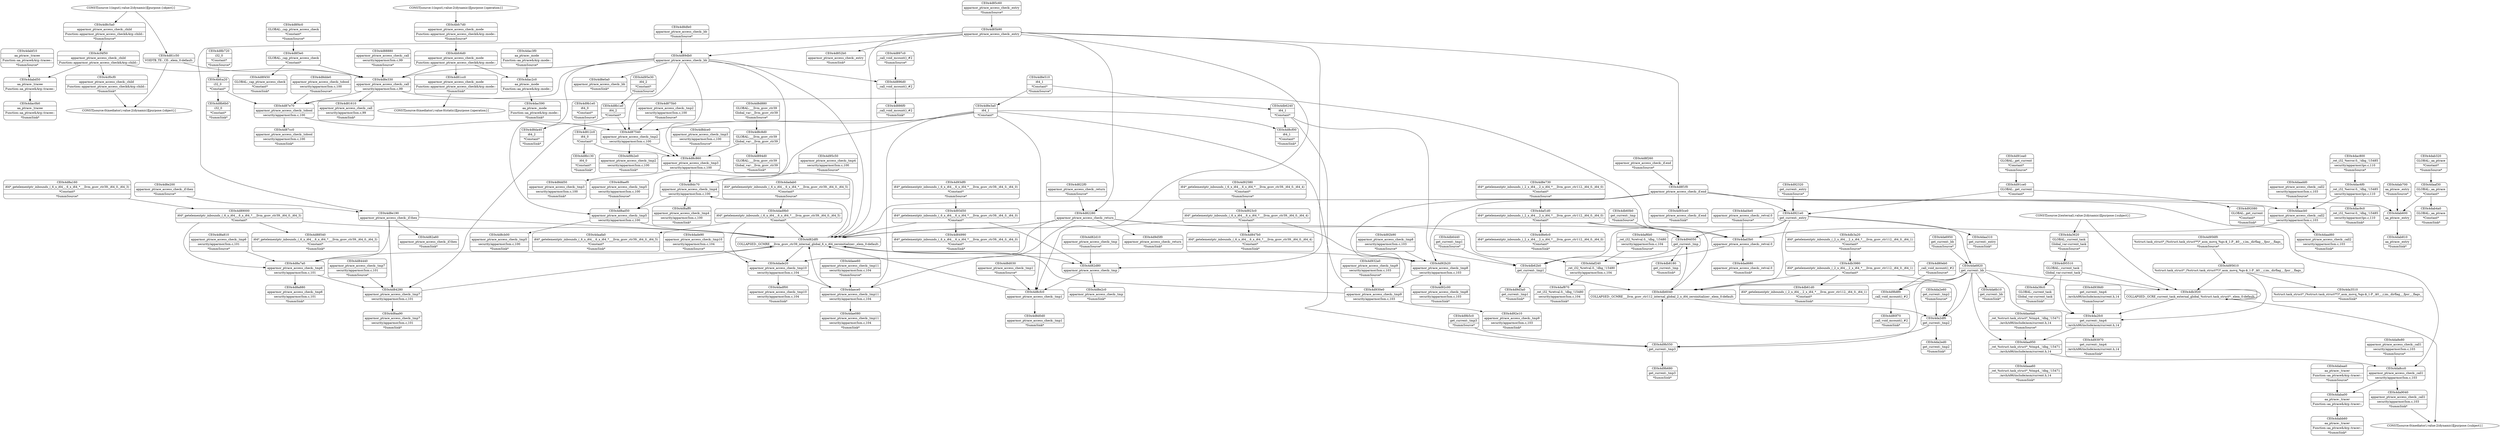 digraph {
	CE0x4d852b0 [shape=record,shape=Mrecord,label="{CE0x4d852b0|apparmor_ptrace_access_check:_entry|*SummSink*}"]
	CE0x4d89db0 [shape=record,shape=Mrecord,label="{CE0x4d89db0|apparmor_ptrace_access_check:_bb}"]
	CE0x4d81c50 [shape=record,shape=Mrecord,label="{CE0x4d81c50|VOIDTB_TE:_CE:_elem_0:default:}"]
	CE0x4d87540 [shape=record,shape=Mrecord,label="{CE0x4d87540|apparmor_ptrace_access_check:_tmp2|security/apparmor/lsm.c,100}"]
	CE0x4dab600 [shape=record,shape=Mrecord,label="{CE0x4dab600|aa_ptrace:_entry}"]
	CE0x4d95e30 [shape=record,shape=Mrecord,label="{CE0x4d95e30|i64_2|*Constant*|*SummSource*}"]
	CE0x4d8c5a0 [shape=record,shape=Mrecord,label="{CE0x4d8c5a0|apparmor_ptrace_access_check:_child|Function::apparmor_ptrace_access_check&Arg::child::|*SummSource*}"]
	CE0x4d87cc0 [shape=record,shape=Mrecord,label="{CE0x4d87cc0|apparmor_ptrace_access_check:_tobool|security/apparmor/lsm.c,100|*SummSink*}"]
	"CONST[source:1(input),value:2(dynamic)][purpose:{object}]"
	CE0x4d812c0 [shape=record,shape=Mrecord,label="{CE0x4d812c0|i64_0|*Constant*}"]
	CE0x4d84280 [shape=record,shape=Mrecord,label="{CE0x4d84280|apparmor_ptrace_access_check:_tmp7|security/apparmor/lsm.c,101}"]
	CE0x4da2e60 [shape=record,shape=Mrecord,label="{CE0x4da2e60|get_current:_tmp2|*SummSource*}"]
	CE0x4d8b6b0 [shape=record,shape=Mrecord,label="{CE0x4d8b6b0|i32_0|*Constant*|*SummSink*}"]
	"CONST[source:2(external),value:2(dynamic)][purpose:{subject}]"
	CE0x4d8f260 [shape=record,shape=Mrecord,label="{CE0x4d8f260|apparmor_ptrace_access_check:_if.end|*SummSource*}"]
	CE0x4d8dfe0 [shape=record,shape=Mrecord,label="{CE0x4d8dfe0|apparmor_ptrace_access_check:_bb|*SummSource*}"]
	"CONST[source:1(input),value:2(dynamic)][purpose:{operation}]"
	CE0x4d8dc70 [shape=record,shape=Mrecord,label="{CE0x4d8dc70|apparmor_ptrace_access_check:_tmp4|security/apparmor/lsm.c,100}"]
	CE0x4d822f0 [shape=record,shape=Mrecord,label="{CE0x4d822f0|apparmor_ptrace_access_check:_return|*SummSource*}"]
	"CONST[source:0(mediator),value:2(dynamic)][purpose:{subject}]"
	CE0x4d8a810 [shape=record,shape=Mrecord,label="{CE0x4d8a810|apparmor_ptrace_access_check:_tmp6|security/apparmor/lsm.c,101|*SummSource*}"]
	CE0x4d82df0 [shape=record,shape=Mrecord,label="{CE0x4d82df0|COLLAPSED:_GCMRE___llvm_gcov_ctr39_internal_global_6_x_i64_zeroinitializer:_elem_0:default:}"]
	CE0x4db3980 [shape=record,shape=Mrecord,label="{CE0x4db3980|i64*_getelementptr_inbounds_(_2_x_i64_,_2_x_i64_*___llvm_gcov_ctr112,_i64_0,_i64_1)|*Constant*}"]
	CE0x4db60b0 [shape=record,shape=Mrecord,label="{CE0x4db60b0|get_current:_tmp|*SummSource*}"]
	CE0x4d82a60 [shape=record,shape=Mrecord,label="{CE0x4d82a60|apparmor_ptrace_access_check:_if.then|*SummSink*}"]
	CE0x4daacb0 [shape=record,shape=Mrecord,label="{CE0x4daacb0|apparmor_ptrace_access_check:_call2|security/apparmor/lsm.c,103}"]
	CE0x4d91ea0 [shape=record,shape=Mrecord,label="{CE0x4d91ea0|GLOBAL:_get_current|*Constant*|*SummSource*}"]
	CE0x4d92e10 [shape=record,shape=Mrecord,label="{CE0x4d92e10|apparmor_ptrace_access_check:_tmp9|security/apparmor/lsm.c,103|*SummSink*}"]
	CE0x4db6240 [shape=record,shape=Mrecord,label="{CE0x4db6240|i64_1|*Constant*}"]
	CE0x4d896d0 [shape=record,shape=Mrecord,label="{CE0x4d896d0|_call_void_mcount()_#2}"]
	CE0x4d9d5f0 [shape=record,shape=Mrecord,label="{CE0x4d9d5f0|apparmor_ptrace_access_check:_return|*SummSink*}"]
	CE0x4dad9b0 [shape=record,shape=Mrecord,label="{CE0x4dad9b0|i64*_getelementptr_inbounds_(_6_x_i64_,_6_x_i64_*___llvm_gcov_ctr39,_i64_0,_i64_5)|*Constant*}"]
	CE0x4dab320 [shape=record,shape=Mrecord,label="{CE0x4dab320|GLOBAL:_aa_ptrace|*Constant*|*SummSource*}"]
	CE0x4db3a20 [shape=record,shape=Mrecord,label="{CE0x4db3a20|i64*_getelementptr_inbounds_(_2_x_i64_,_2_x_i64_*___llvm_gcov_ctr112,_i64_0,_i64_1)|*Constant*|*SummSource*}"]
	CE0x4daba00 [shape=record,shape=Mrecord,label="{CE0x4daba00|aa_ptrace:_tracer|Function::aa_ptrace&Arg::tracer::}"]
	CE0x4d8a880 [shape=record,shape=Mrecord,label="{CE0x4d8a880|apparmor_ptrace_access_check:_tmp6|security/apparmor/lsm.c,101|*SummSink*}"]
	CE0x4dac0b0 [shape=record,shape=Mrecord,label="{CE0x4dac0b0|aa_ptrace:_tracee|Function::aa_ptrace&Arg::tracee::|*SummSink*}"]
	CE0x4d91ce0 [shape=record,shape=Mrecord,label="{CE0x4d91ce0|GLOBAL:_get_current|*Constant*}"]
	CE0x4d82280 [shape=record,shape=Mrecord,label="{CE0x4d82280|apparmor_ptrace_access_check:_return}"]
	CE0x4d8cf00 [shape=record,shape=Mrecord,label="{CE0x4d8cf00|i64_1|*Constant*|*SummSink*}"]
	CE0x4d8aa90 [shape=record,shape=Mrecord,label="{CE0x4d8aa90|apparmor_ptrace_access_check:_tmp7|security/apparmor/lsm.c,101|*SummSink*}"]
	CE0x4d956f0 [shape=record,shape=Mrecord,label="{CE0x4d956f0|%struct.task_struct*_(%struct.task_struct**)*_asm_movq_%gs:$_1:P_,$0_,_r,im,_dirflag_,_fpsr_,_flags_|*SummSource*}"]
	CE0x4bfc7d0 [shape=record,shape=Mrecord,label="{CE0x4bfc7d0|apparmor_ptrace_access_check:_mode|Function::apparmor_ptrace_access_check&Arg::mode::|*SummSource*}"]
	CE0x4d85c60 [shape=record,shape=Mrecord,label="{CE0x4d85c60|apparmor_ptrace_access_check:_entry|*SummSource*}"]
	CE0x4d85b90 [shape=record,shape=Mrecord,label="{CE0x4d85b90|apparmor_ptrace_access_check:_entry}"]
	CE0x4d8aff0 [shape=record,shape=Mrecord,label="{CE0x4d8aff0|apparmor_ptrace_access_check:_tmp4|security/apparmor/lsm.c,100|*SummSink*}"]
	CE0x4daf1d0 [shape=record,shape=Mrecord,label="{CE0x4daf1d0|i64*_getelementptr_inbounds_(_2_x_i64_,_2_x_i64_*___llvm_gcov_ctr112,_i64_0,_i64_0)|*Constant*}"]
	CE0x4d894d0 [shape=record,shape=Mrecord,label="{CE0x4d894d0|GLOBAL:___llvm_gcov_ctr39|Global_var:__llvm_gcov_ctr39|*SummSink*}"]
	CE0x4dac6f0 [shape=record,shape=Mrecord,label="{CE0x4dac6f0|_ret_i32_%error.0,_!dbg_!15485|security/apparmor/ipc.c,110}"]
	CE0x4d84440 [shape=record,shape=Mrecord,label="{CE0x4d84440|apparmor_ptrace_access_check:_tmp7|security/apparmor/lsm.c,101|*SummSource*}"]
	CE0x4d9d3a0 [shape=record,shape=Mrecord,label="{CE0x4d9d3a0|get_current:_tmp1|*SummSink*}"]
	CE0x4dadf00 [shape=record,shape=Mrecord,label="{CE0x4dadf00|apparmor_ptrace_access_check:_tmp10|security/apparmor/lsm.c,104|*SummSink*}"]
	CE0x4daf870 [shape=record,shape=Mrecord,label="{CE0x4daf870|_ret_i32_%retval.0,_!dbg_!15480|security/apparmor/lsm.c,104|*SummSink*}"]
	CE0x4d93ce0 [shape=record,shape=Mrecord,label="{CE0x4d93ce0|apparmor_ptrace_access_check:_if.end|*SummSink*}"]
	CE0x4da8e80 [shape=record,shape=Mrecord,label="{CE0x4da8e80|apparmor_ptrace_access_check:_call1|security/apparmor/lsm.c,103|*SummSource*}"]
	CE0x4d92b20 [shape=record,shape=Mrecord,label="{CE0x4d92b20|apparmor_ptrace_access_check:_tmp8|security/apparmor/lsm.c,103}"]
	"CONST[source:0(mediator),value:2(dynamic)][purpose:{object}]"
	CE0x4da6950 [shape=record,shape=Mrecord,label="{CE0x4da6950|get_current:_bb|*SummSource*}"]
	CE0x4d8e200 [shape=record,shape=Mrecord,label="{CE0x4d8e200|apparmor_ptrace_access_check:_if.then|*SummSource*}"]
	CE0x4dabd50 [shape=record,shape=Mrecord,label="{CE0x4dabd50|aa_ptrace:_tracee|Function::aa_ptrace&Arg::tracee::}"]
	CE0x4dac2c0 [shape=record,shape=Mrecord,label="{CE0x4dac2c0|aa_ptrace:_mode|Function::aa_ptrace&Arg::mode::}"]
	CE0x4d938d0 [shape=record,shape=Mrecord,label="{CE0x4d938d0|get_current:_tmp4|./arch/x86/include/asm/current.h,14|*SummSource*}"]
	CE0x4d8e190 [shape=record,shape=Mrecord,label="{CE0x4d8e190|apparmor_ptrace_access_check:_if.then}"]
	CE0x4d9b2e0 [shape=record,shape=Mrecord,label="{CE0x4d9b2e0|apparmor_ptrace_access_check:_tmp2|security/apparmor/lsm.c,100|*SummSink*}"]
	CE0x4d93df0 [shape=record,shape=Mrecord,label="{CE0x4d93df0|i64*_getelementptr_inbounds_(_6_x_i64_,_6_x_i64_*___llvm_gcov_ctr39,_i64_0,_i64_0)|*Constant*|*SummSource*}"]
	CE0x4da9040 [shape=record,shape=Mrecord,label="{CE0x4da9040|apparmor_ptrace_access_check:_call1|security/apparmor/lsm.c,103|*SummSink*}"]
	CE0x4daf240 [shape=record,shape=Mrecord,label="{CE0x4daf240|_ret_i32_%retval.0,_!dbg_!15480|security/apparmor/lsm.c,104}"]
	CE0x4cf0cf0 [shape=record,shape=Mrecord,label="{CE0x4cf0cf0|apparmor_ptrace_access_check:_child|Function::apparmor_ptrace_access_check&Arg::child::|*SummSink*}"]
	CE0x4da3510 [shape=record,shape=Mrecord,label="{CE0x4da3510|%struct.task_struct*_(%struct.task_struct**)*_asm_movq_%gs:$_1:P_,$0_,_r,im,_dirflag_,_fpsr_,_flags_|*SummSink*}"]
	CE0x4d92580 [shape=record,shape=Mrecord,label="{CE0x4d92580|i64*_getelementptr_inbounds_(_6_x_i64_,_6_x_i64_*___llvm_gcov_ctr39,_i64_0,_i64_4)|*Constant*|*SummSource*}"]
	CE0x4d95510 [shape=record,shape=Mrecord,label="{CE0x4d95510|GLOBAL:_current_task|Global_var:current_task}"]
	CE0x4d80eb0 [shape=record,shape=Mrecord,label="{CE0x4d80eb0|_call_void_mcount()_#2|*SummSource*}"]
	CE0x4d8d0d0 [shape=record,shape=Mrecord,label="{CE0x4d8d0d0|apparmor_ptrace_access_check:_tmp1|*SummSink*}"]
	CE0x4da6b10 [shape=record,shape=Mrecord,label="{CE0x4da6b10|get_current:_bb|*SummSink*}"]
	CE0x4d93d50 [shape=record,shape=Mrecord,label="{CE0x4d93d50|i64*_getelementptr_inbounds_(_6_x_i64_,_6_x_i64_*___llvm_gcov_ctr39,_i64_0,_i64_0)|*Constant*}"]
	CE0x4bfca20 [shape=record,shape=Mrecord,label="{CE0x4bfca20|i32_0|*Constant*}"]
	CE0x4dac590 [shape=record,shape=Mrecord,label="{CE0x4dac590|aa_ptrace:_mode|Function::aa_ptrace&Arg::mode::|*SummSink*}"]
	CE0x4d897c0 [shape=record,shape=Mrecord,label="{CE0x4d897c0|_call_void_mcount()_#2|*SummSource*}"]
	CE0x4dadab0 [shape=record,shape=Mrecord,label="{CE0x4dadab0|i64*_getelementptr_inbounds_(_6_x_i64_,_6_x_i64_*___llvm_gcov_ctr39,_i64_0,_i64_5)|*Constant*|*SummSource*}"]
	CE0x4daafa0 [shape=record,shape=Mrecord,label="{CE0x4daafa0|i64*_getelementptr_inbounds_(_6_x_i64_,_6_x_i64_*___llvm_gcov_ctr39,_i64_0,_i64_5)|*Constant*|*SummSink*}"]
	CE0x4d89000 [shape=record,shape=Mrecord,label="{CE0x4d89000|i64*_getelementptr_inbounds_(_6_x_i64_,_6_x_i64_*___llvm_gcov_ctr39,_i64_0,_i64_3)|*Constant*}"]
	CE0x4d8d880 [shape=record,shape=Mrecord,label="{CE0x4d8d880|GLOBAL:___llvm_gcov_ctr39|Global_var:__llvm_gcov_ctr39|*SummSource*}"]
	CE0x4daadd0 [shape=record,shape=Mrecord,label="{CE0x4daadd0|apparmor_ptrace_access_check:_call2|security/apparmor/lsm.c,103|*SummSource*}"]
	CE0x4d8ad50 [shape=record,shape=Mrecord,label="{CE0x4d8ad50|apparmor_ptrace_access_check:_tmp5|security/apparmor/lsm.c,100}"]
	CE0x4d81610 [shape=record,shape=Mrecord,label="{CE0x4d81610|apparmor_ptrace_access_check:_call|security/apparmor/lsm.c,99|*SummSink*}"]
	CE0x4da38c0 [shape=record,shape=Mrecord,label="{CE0x4da38c0|GLOBAL:_current_task|Global_var:current_task|*SummSink*}"]
	CE0x4d8f450 [shape=record,shape=Mrecord,label="{CE0x4d8f450|GLOBAL:_cap_ptrace_access_check|*Constant*|*SummSink*}"]
	CE0x4d92080 [shape=record,shape=Mrecord,label="{CE0x4d92080|GLOBAL:_get_current|*Constant*|*SummSink*}"]
	CE0x4daee60 [shape=record,shape=Mrecord,label="{CE0x4daee60|apparmor_ptrace_access_check:_tmp11|security/apparmor/lsm.c,104|*SummSource*}"]
	CE0x4dae080 [shape=record,shape=Mrecord,label="{CE0x4dae080|apparmor_ptrace_access_check:_tmp11|security/apparmor/lsm.c,104|*SummSink*}"]
	CE0x4dac800 [shape=record,shape=Mrecord,label="{CE0x4dac800|_ret_i32_%error.0,_!dbg_!15485|security/apparmor/ipc.c,110|*SummSource*}"]
	CE0x4d8f4c0 [shape=record,shape=Mrecord,label="{CE0x4d8f4c0|GLOBAL:_cap_ptrace_access_check|*Constant*|*SummSource*}"]
	CE0x4d8b720 [shape=record,shape=Mrecord,label="{CE0x4d8b720|i32_0|*Constant*|*SummSource*}"]
	CE0x4cf4f50 [shape=record,shape=Mrecord,label="{CE0x4cf4f50|apparmor_ptrace_access_check:_child|Function::apparmor_ptrace_access_check&Arg::child::}"]
	CE0x4d92c00 [shape=record,shape=Mrecord,label="{CE0x4d92c00|apparmor_ptrace_access_check:_tmp8|security/apparmor/lsm.c,103|*SummSink*}"]
	CE0x4daaf30 [shape=record,shape=Mrecord,label="{CE0x4daaf30|GLOBAL:_aa_ptrace|*Constant*}"]
	CE0x4d87e70 [shape=record,shape=Mrecord,label="{CE0x4d87e70|apparmor_ptrace_access_check:_tobool|security/apparmor/lsm.c,100}"]
	CE0x4d930e0 [shape=record,shape=Mrecord,label="{CE0x4d930e0|apparmor_ptrace_access_check:_tmp9|security/apparmor/lsm.c,103}"]
	CE0x4dabaa0 [shape=record,shape=Mrecord,label="{CE0x4dabaa0|aa_ptrace:_tracer|Function::aa_ptrace&Arg::tracer::|*SummSource*}"]
	CE0x4dac9c0 [shape=record,shape=Mrecord,label="{CE0x4dac9c0|_ret_i32_%error.0,_!dbg_!15485|security/apparmor/ipc.c,110|*SummSink*}"]
	CE0x4d847b0 [shape=record,shape=Mrecord,label="{CE0x4d847b0|i64*_getelementptr_inbounds_(_6_x_i64_,_6_x_i64_*___llvm_gcov_ctr39,_i64_0,_i64_4)|*Constant*|*SummSink*}"]
	CE0x4d8e730 [shape=record,shape=Mrecord,label="{CE0x4d8e730|i64*_getelementptr_inbounds_(_2_x_i64_,_2_x_i64_*___llvm_gcov_ctr112,_i64_0,_i64_0)|*Constant*|*SummSource*}"]
	CE0x4db8180 [shape=record,shape=Mrecord,label="{CE0x4db8180|get_current:_tmp|*SummSink*}"]
	CE0x4d94050 [shape=record,shape=Mrecord,label="{CE0x4d94050|get_current:_tmp}"]
	CE0x4d8dde0 [shape=record,shape=Mrecord,label="{CE0x4d8dde0|apparmor_ptrace_access_check:_tobool|security/apparmor/lsm.c,100|*SummSource*}"]
	CE0x4d82d10 [shape=record,shape=Mrecord,label="{CE0x4d82d10|apparmor_ptrace_access_check:_tmp|*SummSource*}"]
	CE0x4d81cc0 [shape=record,shape=Mrecord,label="{CE0x4d81cc0|apparmor_ptrace_access_check:_mode|Function::apparmor_ptrace_access_check&Arg::mode::|*SummSink*}"]
	CE0x4d8c860 [shape=record,shape=Mrecord,label="{CE0x4d8c860|apparmor_ptrace_access_check:_tmp3|security/apparmor/lsm.c,100}"]
	CE0x4d8b1a0 [shape=record,shape=Mrecord,label="{CE0x4d8b1a0|i64_2|*Constant*}"]
	CE0x4da6820 [shape=record,shape=Mrecord,label="{CE0x4da6820|get_current:_bb}"]
	CE0x4db6440 [shape=record,shape=Mrecord,label="{CE0x4db6440|get_current:_tmp1|*SummSource*}"]
	CE0x4dad3b0 [shape=record,shape=Mrecord,label="{CE0x4dad3b0|apparmor_ptrace_access_check:_retval.0}"]
	CE0x4dac3f0 [shape=record,shape=Mrecord,label="{CE0x4dac3f0|aa_ptrace:_mode|Function::aa_ptrace&Arg::mode::|*SummSource*}"]
	CE0x4d9b8f0 [shape=record,shape=Mrecord,label="{CE0x4d9b8f0|_call_void_mcount()_#2}"]
	CE0x4d92320 [shape=record,shape=Mrecord,label="{CE0x4d92320|get_current:_entry|*SummSource*}"]
	CE0x4d921e0 [shape=record,shape=Mrecord,label="{CE0x4d921e0|get_current:_entry}"]
	CE0x4da2ed0 [shape=record,shape=Mrecord,label="{CE0x4da2ed0|get_current:_tmp2|*SummSink*}"]
	CE0x4da8cc0 [shape=record,shape=Mrecord,label="{CE0x4da8cc0|apparmor_ptrace_access_check:_call1|security/apparmor/lsm.c,103}"]
	CE0x4d8e510 [shape=record,shape=Mrecord,label="{CE0x4d8e510|i64_1|*Constant*|*SummSource*}"]
	CE0x4d8a160 [shape=record,shape=Mrecord,label="{CE0x4d8a160|i64*_getelementptr_inbounds_(_6_x_i64_,_6_x_i64_*___llvm_gcov_ctr39,_i64_0,_i64_3)|*Constant*|*SummSource*}"]
	CE0x4d8f1f0 [shape=record,shape=Mrecord,label="{CE0x4d8f1f0|apparmor_ptrace_access_check:_if.end}"]
	CE0x4daa310 [shape=record,shape=Mrecord,label="{CE0x4daa310|get_current:_entry|*SummSink*}"]
	CE0x4daa950 [shape=record,shape=Mrecord,label="{CE0x4daa950|_ret_%struct.task_struct*_%tmp4,_!dbg_!15471|./arch/x86/include/asm/current.h,14}"]
	CE0x4dab700 [shape=record,shape=Mrecord,label="{CE0x4dab700|aa_ptrace:_entry|*SummSource*}"]
	CE0x4db3f20 [shape=record,shape=Mrecord,label="{CE0x4db3f20|COLLAPSED:_GCRE_current_task_external_global_%struct.task_struct*:_elem_0:default:}"]
	CE0x4d95c50 [shape=record,shape=Mrecord,label="{CE0x4d95c50|apparmor_ptrace_access_check:_tmp4|security/apparmor/lsm.c,100|*SummSource*}"]
	CE0x4dade20 [shape=record,shape=Mrecord,label="{CE0x4dade20|apparmor_ptrace_access_check:_tmp10|security/apparmor/lsm.c,104}"]
	CE0x4d82d80 [shape=record,shape=Mrecord,label="{CE0x4d82d80|apparmor_ptrace_access_check:_tmp}"]
	CE0x4d8a7a0 [shape=record,shape=Mrecord,label="{CE0x4d8a7a0|apparmor_ptrace_access_check:_tmp6|security/apparmor/lsm.c,101}"]
	CE0x4d8d030 [shape=record,shape=Mrecord,label="{CE0x4d8d030|apparmor_ptrace_access_check:_tmp1|*SummSource*}"]
	CE0x4d8da40 [shape=record,shape=Mrecord,label="{CE0x4d8da40|i64_2|*Constant*|*SummSink*}"]
	CE0x4dad680 [shape=record,shape=Mrecord,label="{CE0x4dad680|apparmor_ptrace_access_check:_retval.0|*SummSink*}"]
	CE0x4d9b1e0 [shape=record,shape=Mrecord,label="{CE0x4d9b1e0|i64_0|*Constant*|*SummSource*}"]
	CE0x4db62b0 [shape=record,shape=Mrecord,label="{CE0x4db62b0|get_current:_tmp1}"]
	CE0x4d8cfc0 [shape=record,shape=Mrecord,label="{CE0x4d8cfc0|apparmor_ptrace_access_check:_tmp1}"]
	CE0x4d8cb00 [shape=record,shape=Mrecord,label="{CE0x4d8cb00|apparmor_ptrace_access_check:_tmp5|security/apparmor/lsm.c,100|*SummSink*}"]
	CE0x4d875b0 [shape=record,shape=Mrecord,label="{CE0x4d875b0|apparmor_ptrace_access_check:_tmp2|security/apparmor/lsm.c,100|*SummSource*}"]
	CE0x4dab4a0 [shape=record,shape=Mrecord,label="{CE0x4dab4a0|GLOBAL:_aa_ptrace|*Constant*|*SummSink*}"]
	CE0x4d95610 [shape=record,shape=Mrecord,label="{CE0x4d95610|%struct.task_struct*_(%struct.task_struct**)*_asm_movq_%gs:$_1:P_,$0_,_r,im,_dirflag_,_fpsr_,_flags_}"]
	CE0x4d88540 [shape=record,shape=Mrecord,label="{CE0x4d88540|i64*_getelementptr_inbounds_(_6_x_i64_,_6_x_i64_*___llvm_gcov_ctr39,_i64_0,_i64_3)|*Constant*|*SummSink*}"]
	CE0x4daece0 [shape=record,shape=Mrecord,label="{CE0x4daece0|apparmor_ptrace_access_check:_tmp11|security/apparmor/lsm.c,104}"]
	CE0x4d9b680 [shape=record,shape=Mrecord,label="{CE0x4d9b680|get_current:_tmp3|*SummSink*}"]
	CE0x4d8f3e0 [shape=record,shape=Mrecord,label="{CE0x4d8f3e0|GLOBAL:_cap_ptrace_access_check|*Constant*}"]
	CE0x4bfc6d0 [shape=record,shape=Mrecord,label="{CE0x4bfc6d0|apparmor_ptrace_access_check:_mode|Function::apparmor_ptrace_access_check&Arg::mode::}"]
	CE0x4dad4e0 [shape=record,shape=Mrecord,label="{CE0x4dad4e0|apparmor_ptrace_access_check:_retval.0|*SummSource*}"]
	CE0x4d8aef0 [shape=record,shape=Mrecord,label="{CE0x4d8aef0|apparmor_ptrace_access_check:_tmp5|security/apparmor/lsm.c,100|*SummSource*}"]
	CE0x4dabf10 [shape=record,shape=Mrecord,label="{CE0x4dabf10|aa_ptrace:_tracee|Function::aa_ptrace&Arg::tracee::|*SummSource*}"]
	CE0x4dade90 [shape=record,shape=Mrecord,label="{CE0x4dade90|apparmor_ptrace_access_check:_tmp10|security/apparmor/lsm.c,104|*SummSource*}"]
	CE0x4d8e3a0 [shape=record,shape=Mrecord,label="{CE0x4d8e3a0|i64_1|*Constant*}"]
	CE0x4d932a0 [shape=record,shape=Mrecord,label="{CE0x4d932a0|apparmor_ptrace_access_check:_tmp9|security/apparmor/lsm.c,103|*SummSource*}"]
	CE0x4db61d0 [shape=record,shape=Mrecord,label="{CE0x4db61d0|i64*_getelementptr_inbounds_(_2_x_i64_,_2_x_i64_*___llvm_gcov_ctr112,_i64_0,_i64_1)|*Constant*|*SummSink*}"]
	CE0x4db6040 [shape=record,shape=Mrecord,label="{CE0x4db6040|COLLAPSED:_GCMRE___llvm_gcov_ctr112_internal_global_2_x_i64_zeroinitializer:_elem_0:default:}"]
	CE0x4d8b130 [shape=record,shape=Mrecord,label="{CE0x4d8b130|i64_0|*Constant*|*SummSink*}"]
	CE0x4d886f0 [shape=record,shape=Mrecord,label="{CE0x4d886f0|_call_void_mcount()_#2|*SummSink*}"]
	CE0x4d84990 [shape=record,shape=Mrecord,label="{CE0x4d84990|i64*_getelementptr_inbounds_(_6_x_i64_,_6_x_i64_*___llvm_gcov_ctr39,_i64_0,_i64_0)|*Constant*|*SummSink*}"]
	CE0x4d8e2c0 [shape=record,shape=Mrecord,label="{CE0x4d8e2c0|apparmor_ptrace_access_check:_tmp|*SummSink*}"]
	CE0x4d8e330 [shape=record,shape=Mrecord,label="{CE0x4d8e330|apparmor_ptrace_access_check:_call|security/apparmor/lsm.c,99}"]
	CE0x4d8c8d0 [shape=record,shape=Mrecord,label="{CE0x4d8c8d0|GLOBAL:___llvm_gcov_ctr39|Global_var:__llvm_gcov_ctr39}"]
	CE0x4d92b90 [shape=record,shape=Mrecord,label="{CE0x4d92b90|apparmor_ptrace_access_check:_tmp8|security/apparmor/lsm.c,103|*SummSource*}"]
	CE0x4d8dce0 [shape=record,shape=Mrecord,label="{CE0x4d8dce0|apparmor_ptrace_access_check:_tmp3|security/apparmor/lsm.c,100|*SummSource*}"]
	CE0x4dab810 [shape=record,shape=Mrecord,label="{CE0x4dab810|aa_ptrace:_entry|*SummSink*}"]
	CE0x4dabb60 [shape=record,shape=Mrecord,label="{CE0x4dabb60|aa_ptrace:_tracer|Function::aa_ptrace&Arg::tracer::|*SummSink*}"]
	CE0x4da3620 [shape=record,shape=Mrecord,label="{CE0x4da3620|GLOBAL:_current_task|Global_var:current_task|*SummSource*}"]
	"CONST[source:0(mediator),value:0(static)][purpose:{operation}]"
	CE0x4d80f70 [shape=record,shape=Mrecord,label="{CE0x4d80f70|_call_void_mcount()_#2|*SummSink*}"]
	CE0x4d8dd50 [shape=record,shape=Mrecord,label="{CE0x4d8dd50|apparmor_ptrace_access_check:_tmp3|security/apparmor/lsm.c,100|*SummSink*}"]
	CE0x4daf6b0 [shape=record,shape=Mrecord,label="{CE0x4daf6b0|_ret_i32_%retval.0,_!dbg_!15480|security/apparmor/lsm.c,104|*SummSource*}"]
	CE0x4daaa60 [shape=record,shape=Mrecord,label="{CE0x4daaa60|_ret_%struct.task_struct*_%tmp4,_!dbg_!15471|./arch/x86/include/asm/current.h,14|*SummSink*}"]
	CE0x4daad60 [shape=record,shape=Mrecord,label="{CE0x4daad60|apparmor_ptrace_access_check:_call2|security/apparmor/lsm.c,103|*SummSink*}"]
	CE0x4d8e0a0 [shape=record,shape=Mrecord,label="{CE0x4d8e0a0|apparmor_ptrace_access_check:_bb|*SummSink*}"]
	CE0x4daa4a0 [shape=record,shape=Mrecord,label="{CE0x4daa4a0|_ret_%struct.task_struct*_%tmp4,_!dbg_!15471|./arch/x86/include/asm/current.h,14|*SummSource*}"]
	CE0x4d8e6c0 [shape=record,shape=Mrecord,label="{CE0x4d8e6c0|i64*_getelementptr_inbounds_(_2_x_i64_,_2_x_i64_*___llvm_gcov_ctr112,_i64_0,_i64_0)|*Constant*|*SummSink*}"]
	CE0x4d93970 [shape=record,shape=Mrecord,label="{CE0x4d93970|get_current:_tmp4|./arch/x86/include/asm/current.h,14|*SummSink*}"]
	CE0x4da2df0 [shape=record,shape=Mrecord,label="{CE0x4da2df0|get_current:_tmp2}"]
	CE0x4d923c0 [shape=record,shape=Mrecord,label="{CE0x4d923c0|i64*_getelementptr_inbounds_(_6_x_i64_,_6_x_i64_*___llvm_gcov_ctr39,_i64_0,_i64_4)|*Constant*}"]
	CE0x4d88880 [shape=record,shape=Mrecord,label="{CE0x4d88880|apparmor_ptrace_access_check:_call|security/apparmor/lsm.c,99|*SummSource*}"]
	CE0x4d9b550 [shape=record,shape=Mrecord,label="{CE0x4d9b550|get_current:_tmp3}"]
	CE0x4d9b5c0 [shape=record,shape=Mrecord,label="{CE0x4d9b5c0|get_current:_tmp3|*SummSource*}"]
	CE0x4da2fc0 [shape=record,shape=Mrecord,label="{CE0x4da2fc0|get_current:_tmp4|./arch/x86/include/asm/current.h,14}"]
	CE0x4d92b20 -> CE0x4d930e0
	CE0x4d89db0 -> CE0x4d87540
	CE0x4daaf30 -> CE0x4dab4a0
	CE0x4d91ce0 -> CE0x4d92080
	CE0x4da6820 -> CE0x4da2fc0
	CE0x4d923c0 -> CE0x4d82df0
	CE0x4cf4f50 -> CE0x4d8e330
	CE0x4da2df0 -> CE0x4d9b550
	"CONST[source:1(input),value:2(dynamic)][purpose:{object}]" -> CE0x4d8c5a0
	CE0x4db62b0 -> CE0x4db6040
	CE0x4cf4f50 -> CE0x4dabd50
	CE0x4d921e0 -> CE0x4da6820
	CE0x4daf1d0 -> CE0x4db6040
	CE0x4d8cfc0 -> CE0x4d82df0
	CE0x4d85b90 -> CE0x4d852b0
	CE0x4d89db0 -> CE0x4d87e70
	CE0x4da8cc0 -> CE0x4daba00
	CE0x4d81c50 -> "CONST[source:0(mediator),value:2(dynamic)][purpose:{object}]"
	CE0x4d93d50 -> CE0x4d82df0
	CE0x4dab700 -> CE0x4dab600
	CE0x4d8e190 -> CE0x4d84280
	CE0x4da9040 -> "CONST[source:0(mediator),value:2(dynamic)][purpose:{subject}]"
	"CONST[source:2(external),value:2(dynamic)][purpose:{subject}]" -> CE0x4db3f20
	CE0x4d95610 -> CE0x4da3510
	CE0x4d85b90 -> CE0x4d8e190
	CE0x4d921e0 -> CE0x4db6040
	CE0x4d93d50 -> CE0x4d84990
	CE0x4d8c8d0 -> CE0x4d894d0
	CE0x4daf6b0 -> CE0x4daf240
	CE0x4d82280 -> CE0x4dade20
	CE0x4db3f20 -> "CONST[source:0(mediator),value:2(dynamic)][purpose:{subject}]"
	CE0x4dad3b0 -> CE0x4daf240
	CE0x4daba00 -> CE0x4dabb60
	CE0x4da6820 -> CE0x4da2df0
	CE0x4da6820 -> CE0x4db3f20
	CE0x4d95510 -> CE0x4da2fc0
	CE0x4d89000 -> CE0x4d82df0
	CE0x4d875b0 -> CE0x4d87540
	CE0x4d85b90 -> CE0x4d82df0
	CE0x4d8f1f0 -> CE0x4d82df0
	CE0x4d8b720 -> CE0x4bfca20
	CE0x4dade20 -> CE0x4daece0
	CE0x4db6040 -> CE0x4da2df0
	CE0x4d80eb0 -> CE0x4d9b8f0
	CE0x4d8e730 -> CE0x4daf1d0
	CE0x4d8f1f0 -> CE0x4d92b20
	CE0x4d85b90 -> CE0x4d8f1f0
	CE0x4dad3b0 -> CE0x4dad680
	CE0x4db6240 -> CE0x4d9b550
	CE0x4d82df0 -> CE0x4d92b20
	CE0x4d8dce0 -> CE0x4d8c860
	CE0x4da2fc0 -> CE0x4daa950
	CE0x4daadd0 -> CE0x4daacb0
	CE0x4da6820 -> CE0x4db6040
	CE0x4dac6f0 -> CE0x4daacb0
	CE0x4d9b550 -> CE0x4db6040
	CE0x4d89db0 -> CE0x4d8c860
	CE0x4daece0 -> CE0x4d82df0
	CE0x4d92b20 -> CE0x4d92c00
	CE0x4d8dfe0 -> CE0x4d89db0
	CE0x4d8f3e0 -> CE0x4d8f450
	CE0x4d8f1f0 -> CE0x4d930e0
	CE0x4d89db0 -> CE0x4d8dc70
	CE0x4dad9b0 -> CE0x4d82df0
	CE0x4da6950 -> CE0x4da6820
	CE0x4d82d80 -> CE0x4d8cfc0
	CE0x4d8e3a0 -> CE0x4d8ad50
	CE0x4d8e330 -> CE0x4dad3b0
	CE0x4d94050 -> CE0x4db8180
	CE0x4d95610 -> CE0x4db3f20
	CE0x4d8dc70 -> CE0x4d8aff0
	CE0x4d8ad50 -> CE0x4d82df0
	CE0x4d921e0 -> CE0x4db62b0
	CE0x4d92b90 -> CE0x4d92b20
	CE0x4d87540 -> CE0x4d9b2e0
	CE0x4d82df0 -> CE0x4d8dc70
	CE0x4dadab0 -> CE0x4dad9b0
	CE0x4d8e190 -> CE0x4d8a7a0
	CE0x4d84280 -> CE0x4d8aa90
	"CONST[source:1(input),value:2(dynamic)][purpose:{object}]" -> CE0x4d81c50
	CE0x4d812c0 -> CE0x4d8c860
	CE0x4d8ad50 -> CE0x4d8cb00
	CE0x4d91ea0 -> CE0x4d91ce0
	CE0x4daacb0 -> CE0x4dad3b0
	CE0x4d8aef0 -> CE0x4d8ad50
	CE0x4d923c0 -> CE0x4d92b20
	CE0x4d93d50 -> CE0x4d82d80
	CE0x4d85c60 -> CE0x4d85b90
	CE0x4d8e510 -> CE0x4d8e3a0
	CE0x4d88880 -> CE0x4d8e330
	CE0x4bfc6d0 -> CE0x4d8e330
	CE0x4d87e70 -> CE0x4d87540
	CE0x4d8c860 -> CE0x4d8dd50
	CE0x4d93df0 -> CE0x4d93d50
	CE0x4d932a0 -> CE0x4d930e0
	CE0x4dade20 -> CE0x4dadf00
	CE0x4d85b90 -> CE0x4d8cfc0
	CE0x4d930e0 -> CE0x4d92e10
	CE0x4d82280 -> CE0x4dad3b0
	CE0x4d89000 -> CE0x4d88540
	CE0x4d89000 -> CE0x4d8a7a0
	CE0x4dad9b0 -> CE0x4daafa0
	CE0x4dac2c0 -> CE0x4dac590
	CE0x4d921e0 -> CE0x4d94050
	CE0x4d87e70 -> CE0x4d87cc0
	CE0x4db3980 -> CE0x4db6040
	CE0x4dab600 -> CE0x4dab810
	CE0x4d95e30 -> CE0x4d8b1a0
	CE0x4d81cc0 -> "CONST[source:0(mediator),value:0(static)][purpose:{operation}]"
	CE0x4cf4f50 -> CE0x4cf0cf0
	CE0x4d822f0 -> CE0x4d82280
	CE0x4daf1d0 -> CE0x4d94050
	CE0x4d82280 -> CE0x4daece0
	CE0x4da8cc0 -> CE0x4da9040
	CE0x4cf0cf0 -> "CONST[source:0(mediator),value:2(dynamic)][purpose:{object}]"
	CE0x4d8e3a0 -> CE0x4d8cf00
	CE0x4d9b1e0 -> CE0x4d812c0
	CE0x4d91ce0 -> CE0x4d921e0
	CE0x4d8e3a0 -> CE0x4d87540
	CE0x4d8f1f0 -> CE0x4da8cc0
	CE0x4d8c860 -> CE0x4d82df0
	CE0x4db3f20 -> CE0x4db3f20
	CE0x4d812c0 -> CE0x4d8b130
	CE0x4da2e60 -> CE0x4da2df0
	CE0x4d89db0 -> CE0x4d896d0
	CE0x4d8f1f0 -> CE0x4d921e0
	CE0x4d82df0 -> CE0x4d82d80
	CE0x4d8f1f0 -> CE0x4dab600
	CE0x4d9b8f0 -> CE0x4d80f70
	CE0x4bfca20 -> CE0x4d8b6b0
	CE0x4dad4e0 -> CE0x4dad3b0
	CE0x4d95510 -> CE0x4db3f20
	CE0x4d8dde0 -> CE0x4d87e70
	CE0x4d9b550 -> CE0x4d9b680
	CE0x4d85b90 -> CE0x4d82d80
	CE0x4d95c50 -> CE0x4d8dc70
	CE0x4d8f1f0 -> CE0x4daacb0
	CE0x4d8c860 -> CE0x4d8dc70
	CE0x4da3620 -> CE0x4d95510
	CE0x4d8e3a0 -> CE0x4daece0
	CE0x4d82280 -> CE0x4daf240
	CE0x4d82280 -> CE0x4d9d5f0
	CE0x4d921e0 -> CE0x4daa310
	CE0x4db3a20 -> CE0x4db3980
	CE0x4d930e0 -> CE0x4d82df0
	CE0x4d82d10 -> CE0x4d82d80
	CE0x4d8a160 -> CE0x4d89000
	CE0x4d923c0 -> CE0x4d847b0
	CE0x4dac6f0 -> CE0x4dac9c0
	CE0x4daece0 -> CE0x4dae080
	CE0x4d8f260 -> CE0x4d8f1f0
	CE0x4db6440 -> CE0x4db62b0
	CE0x4d8e200 -> CE0x4d8e190
	CE0x4da2df0 -> CE0x4da2ed0
	CE0x4d95610 -> CE0x4da2fc0
	CE0x4d8a810 -> CE0x4d8a7a0
	CE0x4bfc7d0 -> CE0x4bfc6d0
	CE0x4d8e190 -> CE0x4d82a60
	CE0x4d8d030 -> CE0x4d8cfc0
	CE0x4d8e3a0 -> CE0x4d8cfc0
	CE0x4d84440 -> CE0x4d84280
	CE0x4d8b1a0 -> CE0x4d8da40
	CE0x4dac800 -> CE0x4dac6f0
	CE0x4d94050 -> CE0x4db62b0
	CE0x4d896d0 -> CE0x4d886f0
	CE0x4d89db0 -> CE0x4d8e0a0
	CE0x4daa950 -> CE0x4daaa60
	CE0x4d8dc70 -> CE0x4d8ad50
	CE0x4dab320 -> CE0x4daaf30
	CE0x4daee60 -> CE0x4daece0
	CE0x4d8a7a0 -> CE0x4d84280
	CE0x4db60b0 -> CE0x4d94050
	CE0x4db3f20 -> CE0x4da2fc0
	CE0x4daf1d0 -> CE0x4d8e6c0
	CE0x4daacb0 -> CE0x4daad60
	CE0x4d85b90 -> CE0x4d89db0
	CE0x4da8e80 -> CE0x4da8cc0
	CE0x4da6820 -> CE0x4daa950
	CE0x4d8d880 -> CE0x4d8c8d0
	CE0x4d8e330 -> CE0x4d87e70
	CE0x4d8e3a0 -> CE0x4d930e0
	CE0x4d92320 -> CE0x4d921e0
	CE0x4d8b1a0 -> CE0x4d87540
	CE0x4dabaa0 -> CE0x4daba00
	CE0x4db62b0 -> CE0x4d9d3a0
	CE0x4d8f1f0 -> CE0x4d93ce0
	CE0x4d956f0 -> CE0x4d95610
	CE0x4d89db0 -> CE0x4d82df0
	CE0x4bfca20 -> CE0x4d87e70
	CE0x4db3980 -> CE0x4da2df0
	CE0x4d8f3e0 -> CE0x4d8e330
	CE0x4d87540 -> CE0x4d8c860
	CE0x4d82df0 -> CE0x4dade20
	CE0x4db3980 -> CE0x4db61d0
	CE0x4dabf10 -> CE0x4dabd50
	CE0x4dabd50 -> CE0x4dac0b0
	CE0x4daa4a0 -> CE0x4daa950
	CE0x4d89db0 -> CE0x4d8e330
	CE0x4d89db0 -> CE0x4d8ad50
	CE0x4d8f4c0 -> CE0x4d8f3e0
	CE0x4d8e330 -> CE0x4d81610
	CE0x4d82df0 -> CE0x4d8a7a0
	CE0x4d8e190 -> CE0x4d82df0
	CE0x4d9b5c0 -> CE0x4d9b550
	CE0x4d82d80 -> CE0x4d8e2c0
	CE0x4db6040 -> CE0x4d94050
	CE0x4da6820 -> CE0x4d9b8f0
	CE0x4dad9b0 -> CE0x4dade20
	CE0x4dade90 -> CE0x4dade20
	CE0x4d938d0 -> CE0x4da2fc0
	CE0x4daf240 -> CE0x4daf870
	CE0x4d95510 -> CE0x4da38c0
	CE0x4d84280 -> CE0x4d82df0
	CE0x4d85b90 -> CE0x4d82280
	CE0x4db6240 -> CE0x4db62b0
	CE0x4d8e3a0 -> CE0x4d84280
	CE0x4d81c50 -> CE0x4d8e330
	CE0x4da6820 -> CE0x4da6b10
	CE0x4d8c8d0 -> CE0x4d8c860
	CE0x4bfc6d0 -> CE0x4d81cc0
	CE0x4dac3f0 -> CE0x4dac2c0
	CE0x4da2fc0 -> CE0x4d93970
	CE0x4da6820 -> CE0x4d9b550
	CE0x4d8e510 -> CE0x4db6240
	CE0x4d92580 -> CE0x4d923c0
	CE0x4bfc6d0 -> CE0x4dac2c0
	CE0x4daaf30 -> CE0x4dab600
	"CONST[source:1(input),value:2(dynamic)][purpose:{operation}]" -> CE0x4bfc7d0
	CE0x4d8a7a0 -> CE0x4d8a880
	CE0x4daa950 -> CE0x4da8cc0
	CE0x4db6240 -> CE0x4d8cf00
	CE0x4d8c5a0 -> CE0x4cf4f50
	"CONST[source:2(external),value:2(dynamic)][purpose:{subject}]" -> CE0x4da3620
	CE0x4d897c0 -> CE0x4d896d0
	CE0x4d82280 -> CE0x4d82df0
	CE0x4d8cfc0 -> CE0x4d8d0d0
}